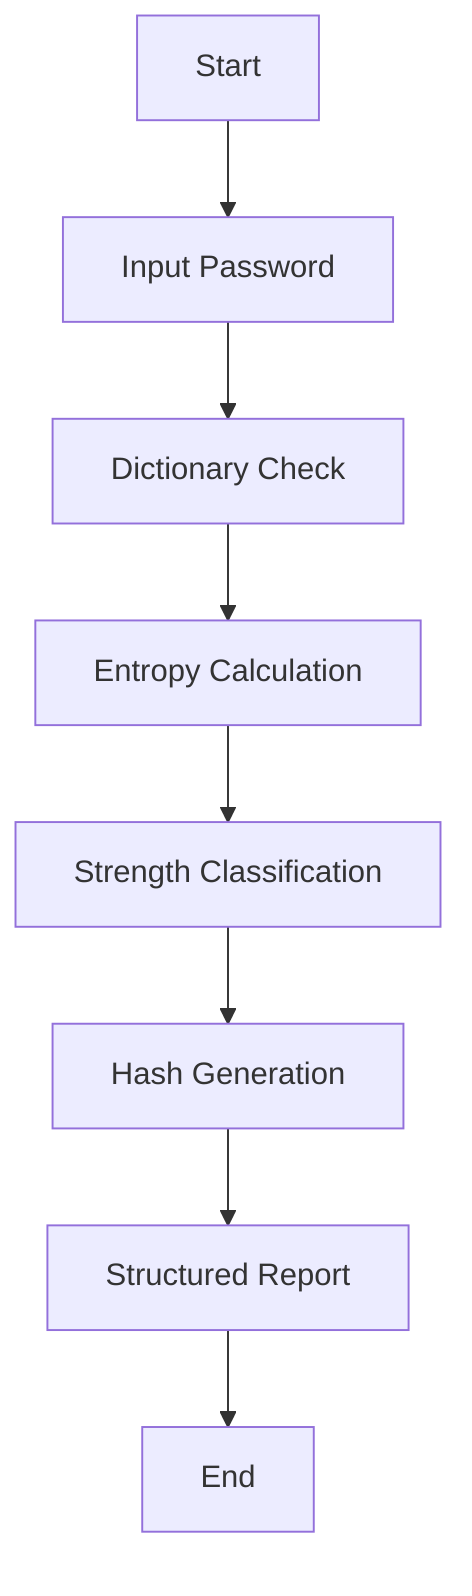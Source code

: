 flowchart TD
  A[Start] --> B[Input Password]
  B --> C[Dictionary Check]
  C --> D[Entropy Calculation]
  D --> E[Strength Classification]
  E --> F[Hash Generation]
  F --> G[Structured Report]
  G --> H[End]